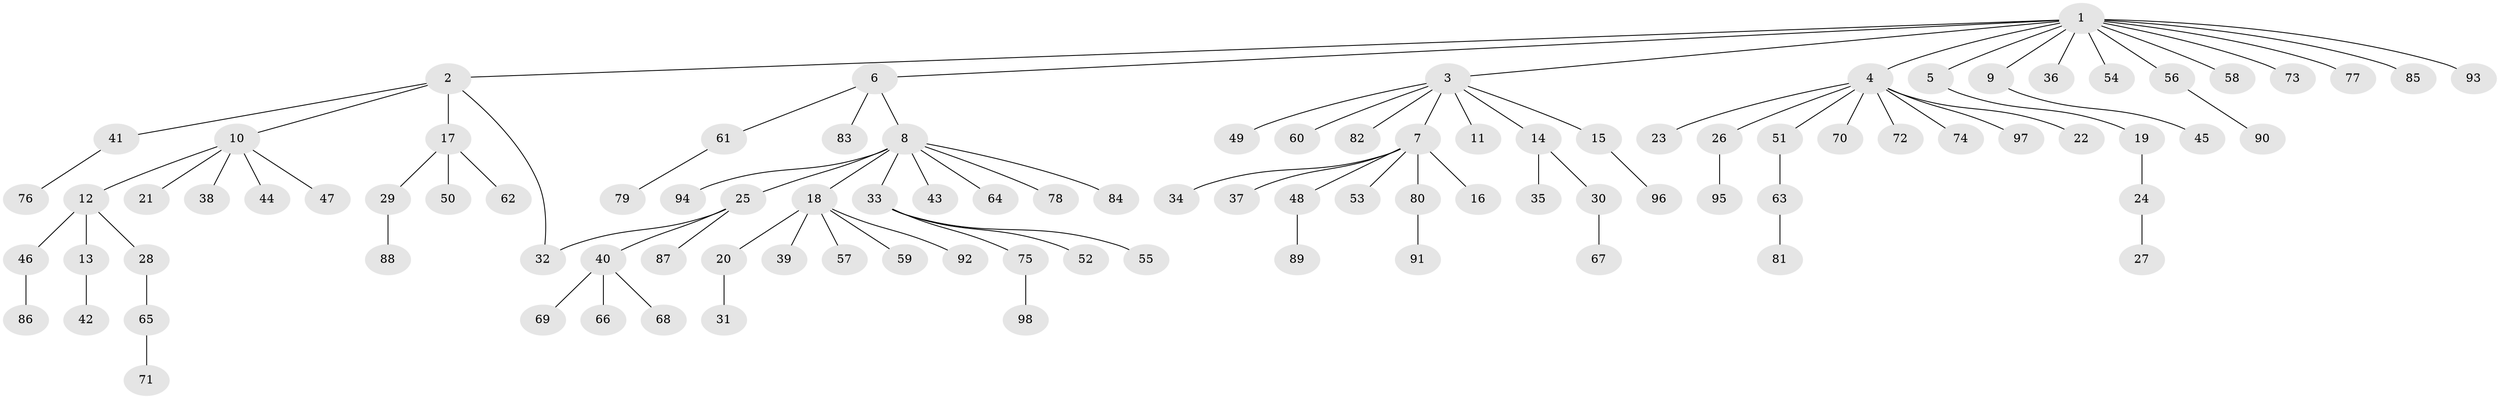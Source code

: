 // Generated by graph-tools (version 1.1) at 2025/48/03/09/25 04:48:11]
// undirected, 98 vertices, 98 edges
graph export_dot {
graph [start="1"]
  node [color=gray90,style=filled];
  1;
  2;
  3;
  4;
  5;
  6;
  7;
  8;
  9;
  10;
  11;
  12;
  13;
  14;
  15;
  16;
  17;
  18;
  19;
  20;
  21;
  22;
  23;
  24;
  25;
  26;
  27;
  28;
  29;
  30;
  31;
  32;
  33;
  34;
  35;
  36;
  37;
  38;
  39;
  40;
  41;
  42;
  43;
  44;
  45;
  46;
  47;
  48;
  49;
  50;
  51;
  52;
  53;
  54;
  55;
  56;
  57;
  58;
  59;
  60;
  61;
  62;
  63;
  64;
  65;
  66;
  67;
  68;
  69;
  70;
  71;
  72;
  73;
  74;
  75;
  76;
  77;
  78;
  79;
  80;
  81;
  82;
  83;
  84;
  85;
  86;
  87;
  88;
  89;
  90;
  91;
  92;
  93;
  94;
  95;
  96;
  97;
  98;
  1 -- 2;
  1 -- 3;
  1 -- 4;
  1 -- 5;
  1 -- 6;
  1 -- 9;
  1 -- 36;
  1 -- 54;
  1 -- 56;
  1 -- 58;
  1 -- 73;
  1 -- 77;
  1 -- 85;
  1 -- 93;
  2 -- 10;
  2 -- 17;
  2 -- 32;
  2 -- 41;
  3 -- 7;
  3 -- 11;
  3 -- 14;
  3 -- 15;
  3 -- 49;
  3 -- 60;
  3 -- 82;
  4 -- 22;
  4 -- 23;
  4 -- 26;
  4 -- 51;
  4 -- 70;
  4 -- 72;
  4 -- 74;
  4 -- 97;
  5 -- 19;
  6 -- 8;
  6 -- 61;
  6 -- 83;
  7 -- 16;
  7 -- 34;
  7 -- 37;
  7 -- 48;
  7 -- 53;
  7 -- 80;
  8 -- 18;
  8 -- 25;
  8 -- 33;
  8 -- 43;
  8 -- 64;
  8 -- 78;
  8 -- 84;
  8 -- 94;
  9 -- 45;
  10 -- 12;
  10 -- 21;
  10 -- 38;
  10 -- 44;
  10 -- 47;
  12 -- 13;
  12 -- 28;
  12 -- 46;
  13 -- 42;
  14 -- 30;
  14 -- 35;
  15 -- 96;
  17 -- 29;
  17 -- 50;
  17 -- 62;
  18 -- 20;
  18 -- 39;
  18 -- 57;
  18 -- 59;
  18 -- 92;
  19 -- 24;
  20 -- 31;
  24 -- 27;
  25 -- 32;
  25 -- 40;
  25 -- 87;
  26 -- 95;
  28 -- 65;
  29 -- 88;
  30 -- 67;
  33 -- 52;
  33 -- 55;
  33 -- 75;
  40 -- 66;
  40 -- 68;
  40 -- 69;
  41 -- 76;
  46 -- 86;
  48 -- 89;
  51 -- 63;
  56 -- 90;
  61 -- 79;
  63 -- 81;
  65 -- 71;
  75 -- 98;
  80 -- 91;
}
